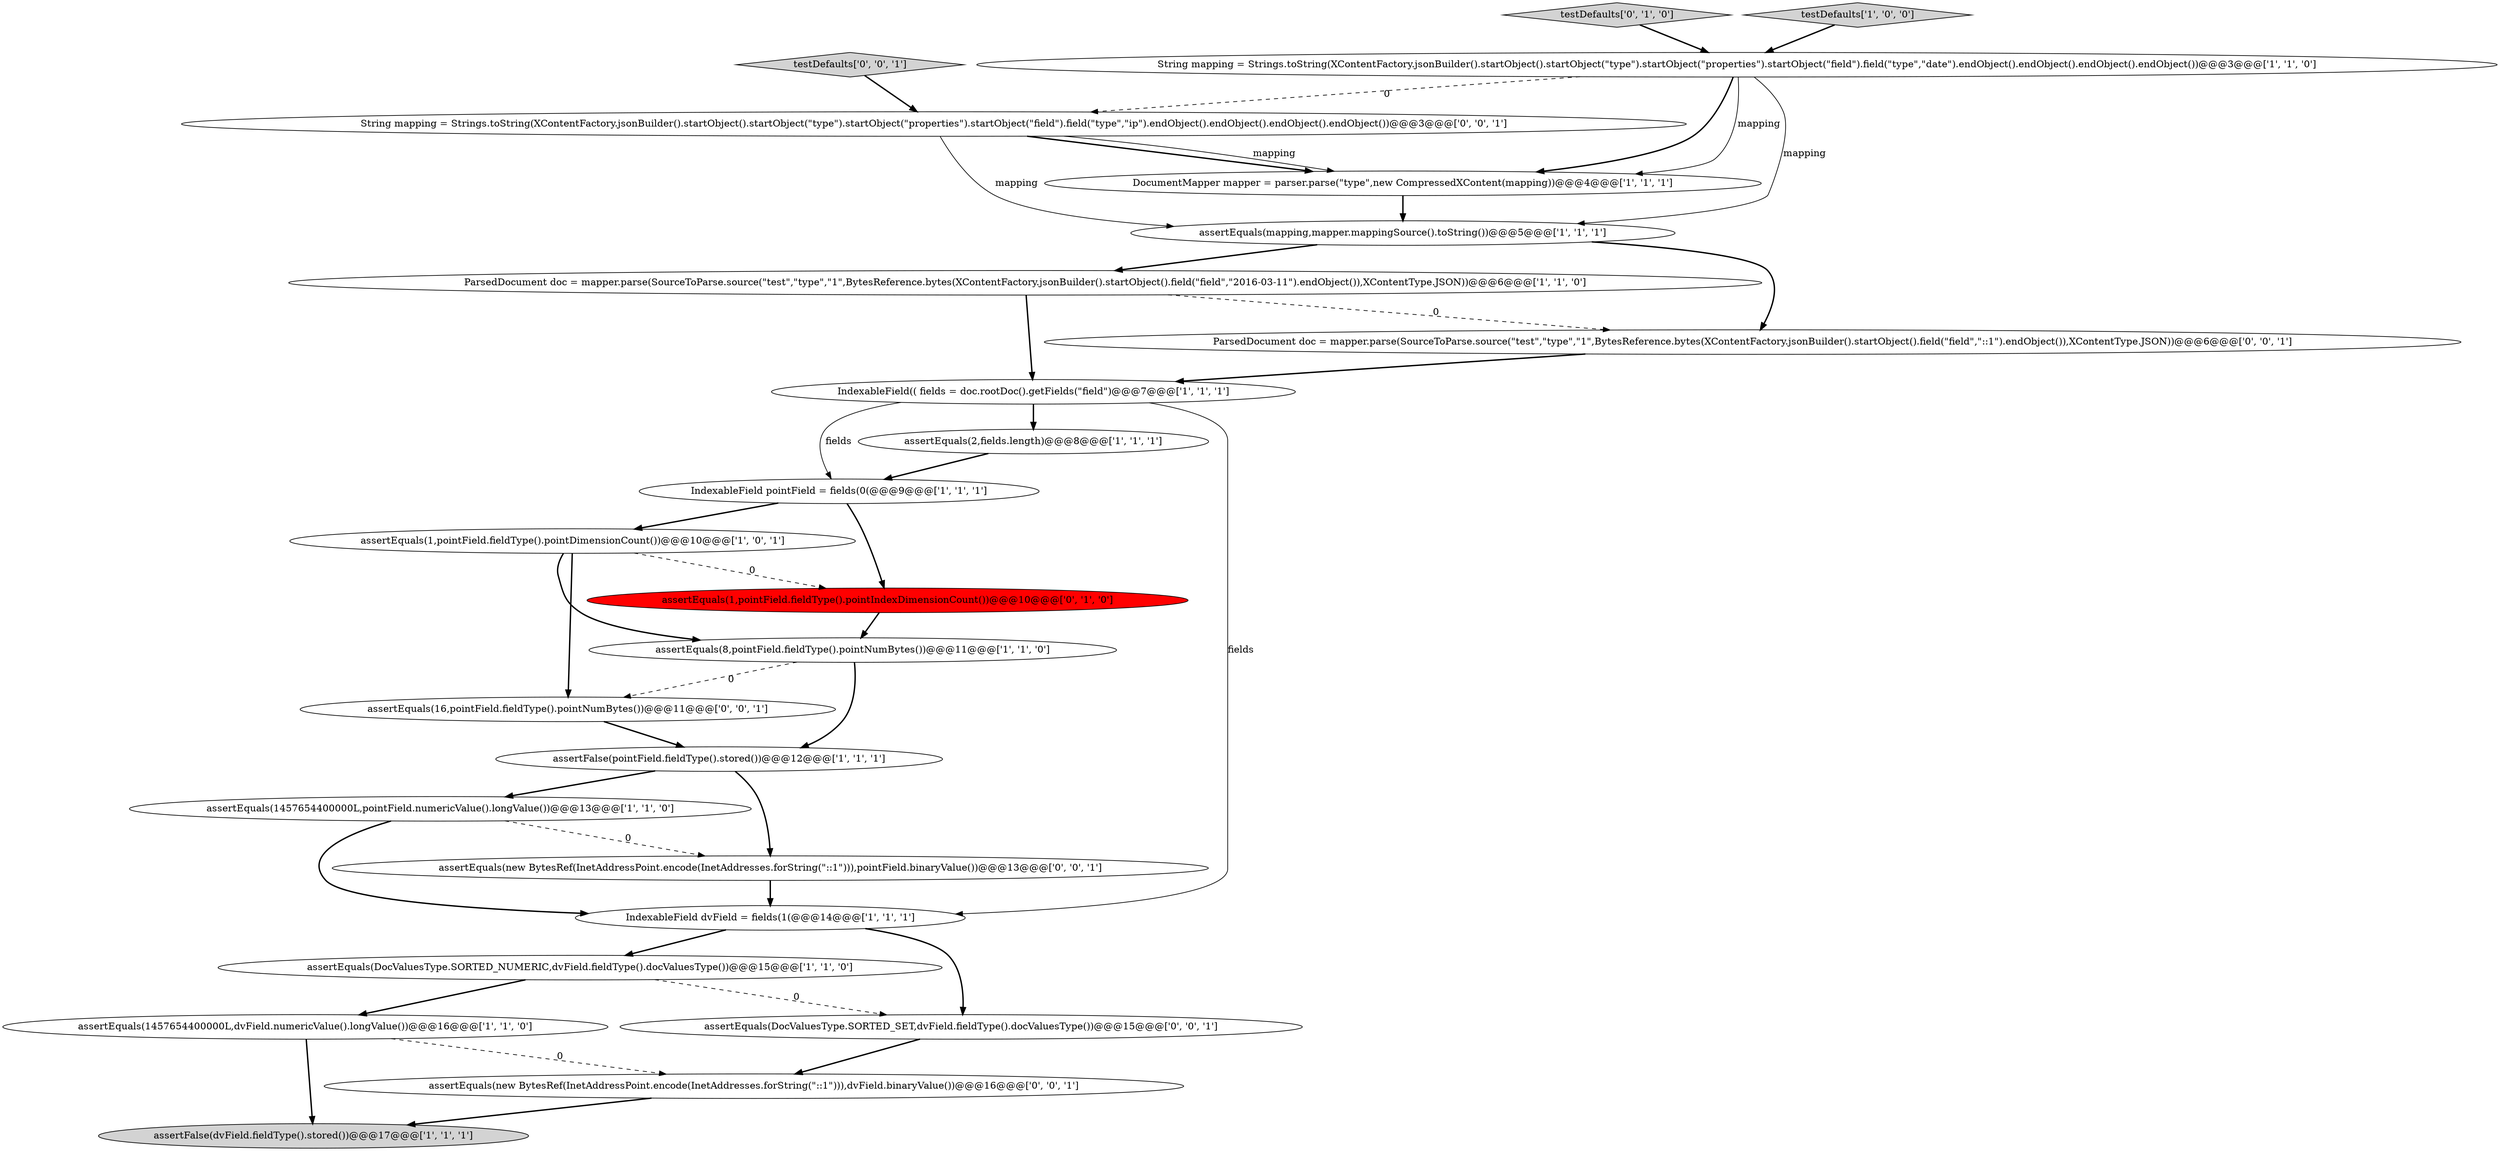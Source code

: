 digraph {
1 [style = filled, label = "ParsedDocument doc = mapper.parse(SourceToParse.source(\"test\",\"type\",\"1\",BytesReference.bytes(XContentFactory.jsonBuilder().startObject().field(\"field\",\"2016-03-11\").endObject()),XContentType.JSON))@@@6@@@['1', '1', '0']", fillcolor = white, shape = ellipse image = "AAA0AAABBB1BBB"];
17 [style = filled, label = "testDefaults['0', '1', '0']", fillcolor = lightgray, shape = diamond image = "AAA0AAABBB2BBB"];
13 [style = filled, label = "assertEquals(1457654400000L,dvField.numericValue().longValue())@@@16@@@['1', '1', '0']", fillcolor = white, shape = ellipse image = "AAA0AAABBB1BBB"];
14 [style = filled, label = "IndexableField pointField = fields(0(@@@9@@@['1', '1', '1']", fillcolor = white, shape = ellipse image = "AAA0AAABBB1BBB"];
8 [style = filled, label = "assertEquals(1457654400000L,pointField.numericValue().longValue())@@@13@@@['1', '1', '0']", fillcolor = white, shape = ellipse image = "AAA0AAABBB1BBB"];
0 [style = filled, label = "assertFalse(dvField.fieldType().stored())@@@17@@@['1', '1', '1']", fillcolor = lightgray, shape = ellipse image = "AAA0AAABBB1BBB"];
18 [style = filled, label = "assertEquals(new BytesRef(InetAddressPoint.encode(InetAddresses.forString(\"::1\"))),dvField.binaryValue())@@@16@@@['0', '0', '1']", fillcolor = white, shape = ellipse image = "AAA0AAABBB3BBB"];
16 [style = filled, label = "assertEquals(1,pointField.fieldType().pointIndexDimensionCount())@@@10@@@['0', '1', '0']", fillcolor = red, shape = ellipse image = "AAA1AAABBB2BBB"];
5 [style = filled, label = "assertFalse(pointField.fieldType().stored())@@@12@@@['1', '1', '1']", fillcolor = white, shape = ellipse image = "AAA0AAABBB1BBB"];
3 [style = filled, label = "assertEquals(mapping,mapper.mappingSource().toString())@@@5@@@['1', '1', '1']", fillcolor = white, shape = ellipse image = "AAA0AAABBB1BBB"];
4 [style = filled, label = "assertEquals(1,pointField.fieldType().pointDimensionCount())@@@10@@@['1', '0', '1']", fillcolor = white, shape = ellipse image = "AAA0AAABBB1BBB"];
23 [style = filled, label = "testDefaults['0', '0', '1']", fillcolor = lightgray, shape = diamond image = "AAA0AAABBB3BBB"];
10 [style = filled, label = "assertEquals(2,fields.length)@@@8@@@['1', '1', '1']", fillcolor = white, shape = ellipse image = "AAA0AAABBB1BBB"];
9 [style = filled, label = "DocumentMapper mapper = parser.parse(\"type\",new CompressedXContent(mapping))@@@4@@@['1', '1', '1']", fillcolor = white, shape = ellipse image = "AAA0AAABBB1BBB"];
15 [style = filled, label = "String mapping = Strings.toString(XContentFactory.jsonBuilder().startObject().startObject(\"type\").startObject(\"properties\").startObject(\"field\").field(\"type\",\"date\").endObject().endObject().endObject().endObject())@@@3@@@['1', '1', '0']", fillcolor = white, shape = ellipse image = "AAA0AAABBB1BBB"];
21 [style = filled, label = "assertEquals(new BytesRef(InetAddressPoint.encode(InetAddresses.forString(\"::1\"))),pointField.binaryValue())@@@13@@@['0', '0', '1']", fillcolor = white, shape = ellipse image = "AAA0AAABBB3BBB"];
7 [style = filled, label = "IndexableField(( fields = doc.rootDoc().getFields(\"field\")@@@7@@@['1', '1', '1']", fillcolor = white, shape = ellipse image = "AAA0AAABBB1BBB"];
2 [style = filled, label = "assertEquals(8,pointField.fieldType().pointNumBytes())@@@11@@@['1', '1', '0']", fillcolor = white, shape = ellipse image = "AAA0AAABBB1BBB"];
6 [style = filled, label = "IndexableField dvField = fields(1(@@@14@@@['1', '1', '1']", fillcolor = white, shape = ellipse image = "AAA0AAABBB1BBB"];
12 [style = filled, label = "assertEquals(DocValuesType.SORTED_NUMERIC,dvField.fieldType().docValuesType())@@@15@@@['1', '1', '0']", fillcolor = white, shape = ellipse image = "AAA0AAABBB1BBB"];
20 [style = filled, label = "ParsedDocument doc = mapper.parse(SourceToParse.source(\"test\",\"type\",\"1\",BytesReference.bytes(XContentFactory.jsonBuilder().startObject().field(\"field\",\"::1\").endObject()),XContentType.JSON))@@@6@@@['0', '0', '1']", fillcolor = white, shape = ellipse image = "AAA0AAABBB3BBB"];
11 [style = filled, label = "testDefaults['1', '0', '0']", fillcolor = lightgray, shape = diamond image = "AAA0AAABBB1BBB"];
19 [style = filled, label = "String mapping = Strings.toString(XContentFactory.jsonBuilder().startObject().startObject(\"type\").startObject(\"properties\").startObject(\"field\").field(\"type\",\"ip\").endObject().endObject().endObject().endObject())@@@3@@@['0', '0', '1']", fillcolor = white, shape = ellipse image = "AAA0AAABBB3BBB"];
24 [style = filled, label = "assertEquals(DocValuesType.SORTED_SET,dvField.fieldType().docValuesType())@@@15@@@['0', '0', '1']", fillcolor = white, shape = ellipse image = "AAA0AAABBB3BBB"];
22 [style = filled, label = "assertEquals(16,pointField.fieldType().pointNumBytes())@@@11@@@['0', '0', '1']", fillcolor = white, shape = ellipse image = "AAA0AAABBB3BBB"];
14->16 [style = bold, label=""];
15->9 [style = solid, label="mapping"];
5->8 [style = bold, label=""];
2->5 [style = bold, label=""];
4->16 [style = dashed, label="0"];
7->14 [style = solid, label="fields"];
15->3 [style = solid, label="mapping"];
19->3 [style = solid, label="mapping"];
3->1 [style = bold, label=""];
10->14 [style = bold, label=""];
7->10 [style = bold, label=""];
21->6 [style = bold, label=""];
6->24 [style = bold, label=""];
8->6 [style = bold, label=""];
4->2 [style = bold, label=""];
15->19 [style = dashed, label="0"];
8->21 [style = dashed, label="0"];
16->2 [style = bold, label=""];
24->18 [style = bold, label=""];
1->7 [style = bold, label=""];
22->5 [style = bold, label=""];
11->15 [style = bold, label=""];
1->20 [style = dashed, label="0"];
5->21 [style = bold, label=""];
12->13 [style = bold, label=""];
3->20 [style = bold, label=""];
19->9 [style = bold, label=""];
15->9 [style = bold, label=""];
23->19 [style = bold, label=""];
12->24 [style = dashed, label="0"];
17->15 [style = bold, label=""];
9->3 [style = bold, label=""];
19->9 [style = solid, label="mapping"];
13->18 [style = dashed, label="0"];
7->6 [style = solid, label="fields"];
20->7 [style = bold, label=""];
2->22 [style = dashed, label="0"];
4->22 [style = bold, label=""];
18->0 [style = bold, label=""];
13->0 [style = bold, label=""];
14->4 [style = bold, label=""];
6->12 [style = bold, label=""];
}
